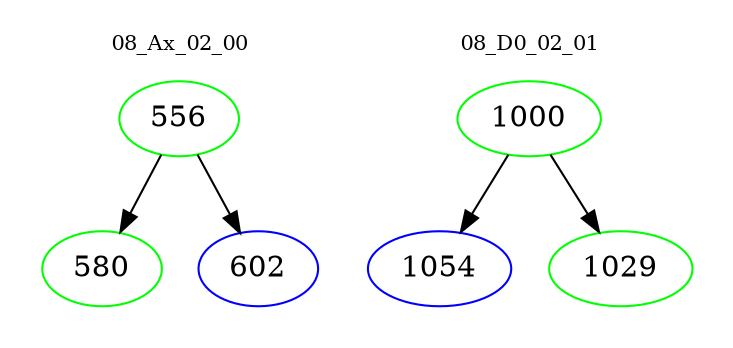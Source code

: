 digraph{
subgraph cluster_0 {
color = white
label = "08_Ax_02_00";
fontsize=10;
T0_556 [label="556", color="green"]
T0_556 -> T0_580 [color="black"]
T0_580 [label="580", color="green"]
T0_556 -> T0_602 [color="black"]
T0_602 [label="602", color="blue"]
}
subgraph cluster_1 {
color = white
label = "08_D0_02_01";
fontsize=10;
T1_1000 [label="1000", color="green"]
T1_1000 -> T1_1054 [color="black"]
T1_1054 [label="1054", color="blue"]
T1_1000 -> T1_1029 [color="black"]
T1_1029 [label="1029", color="green"]
}
}
